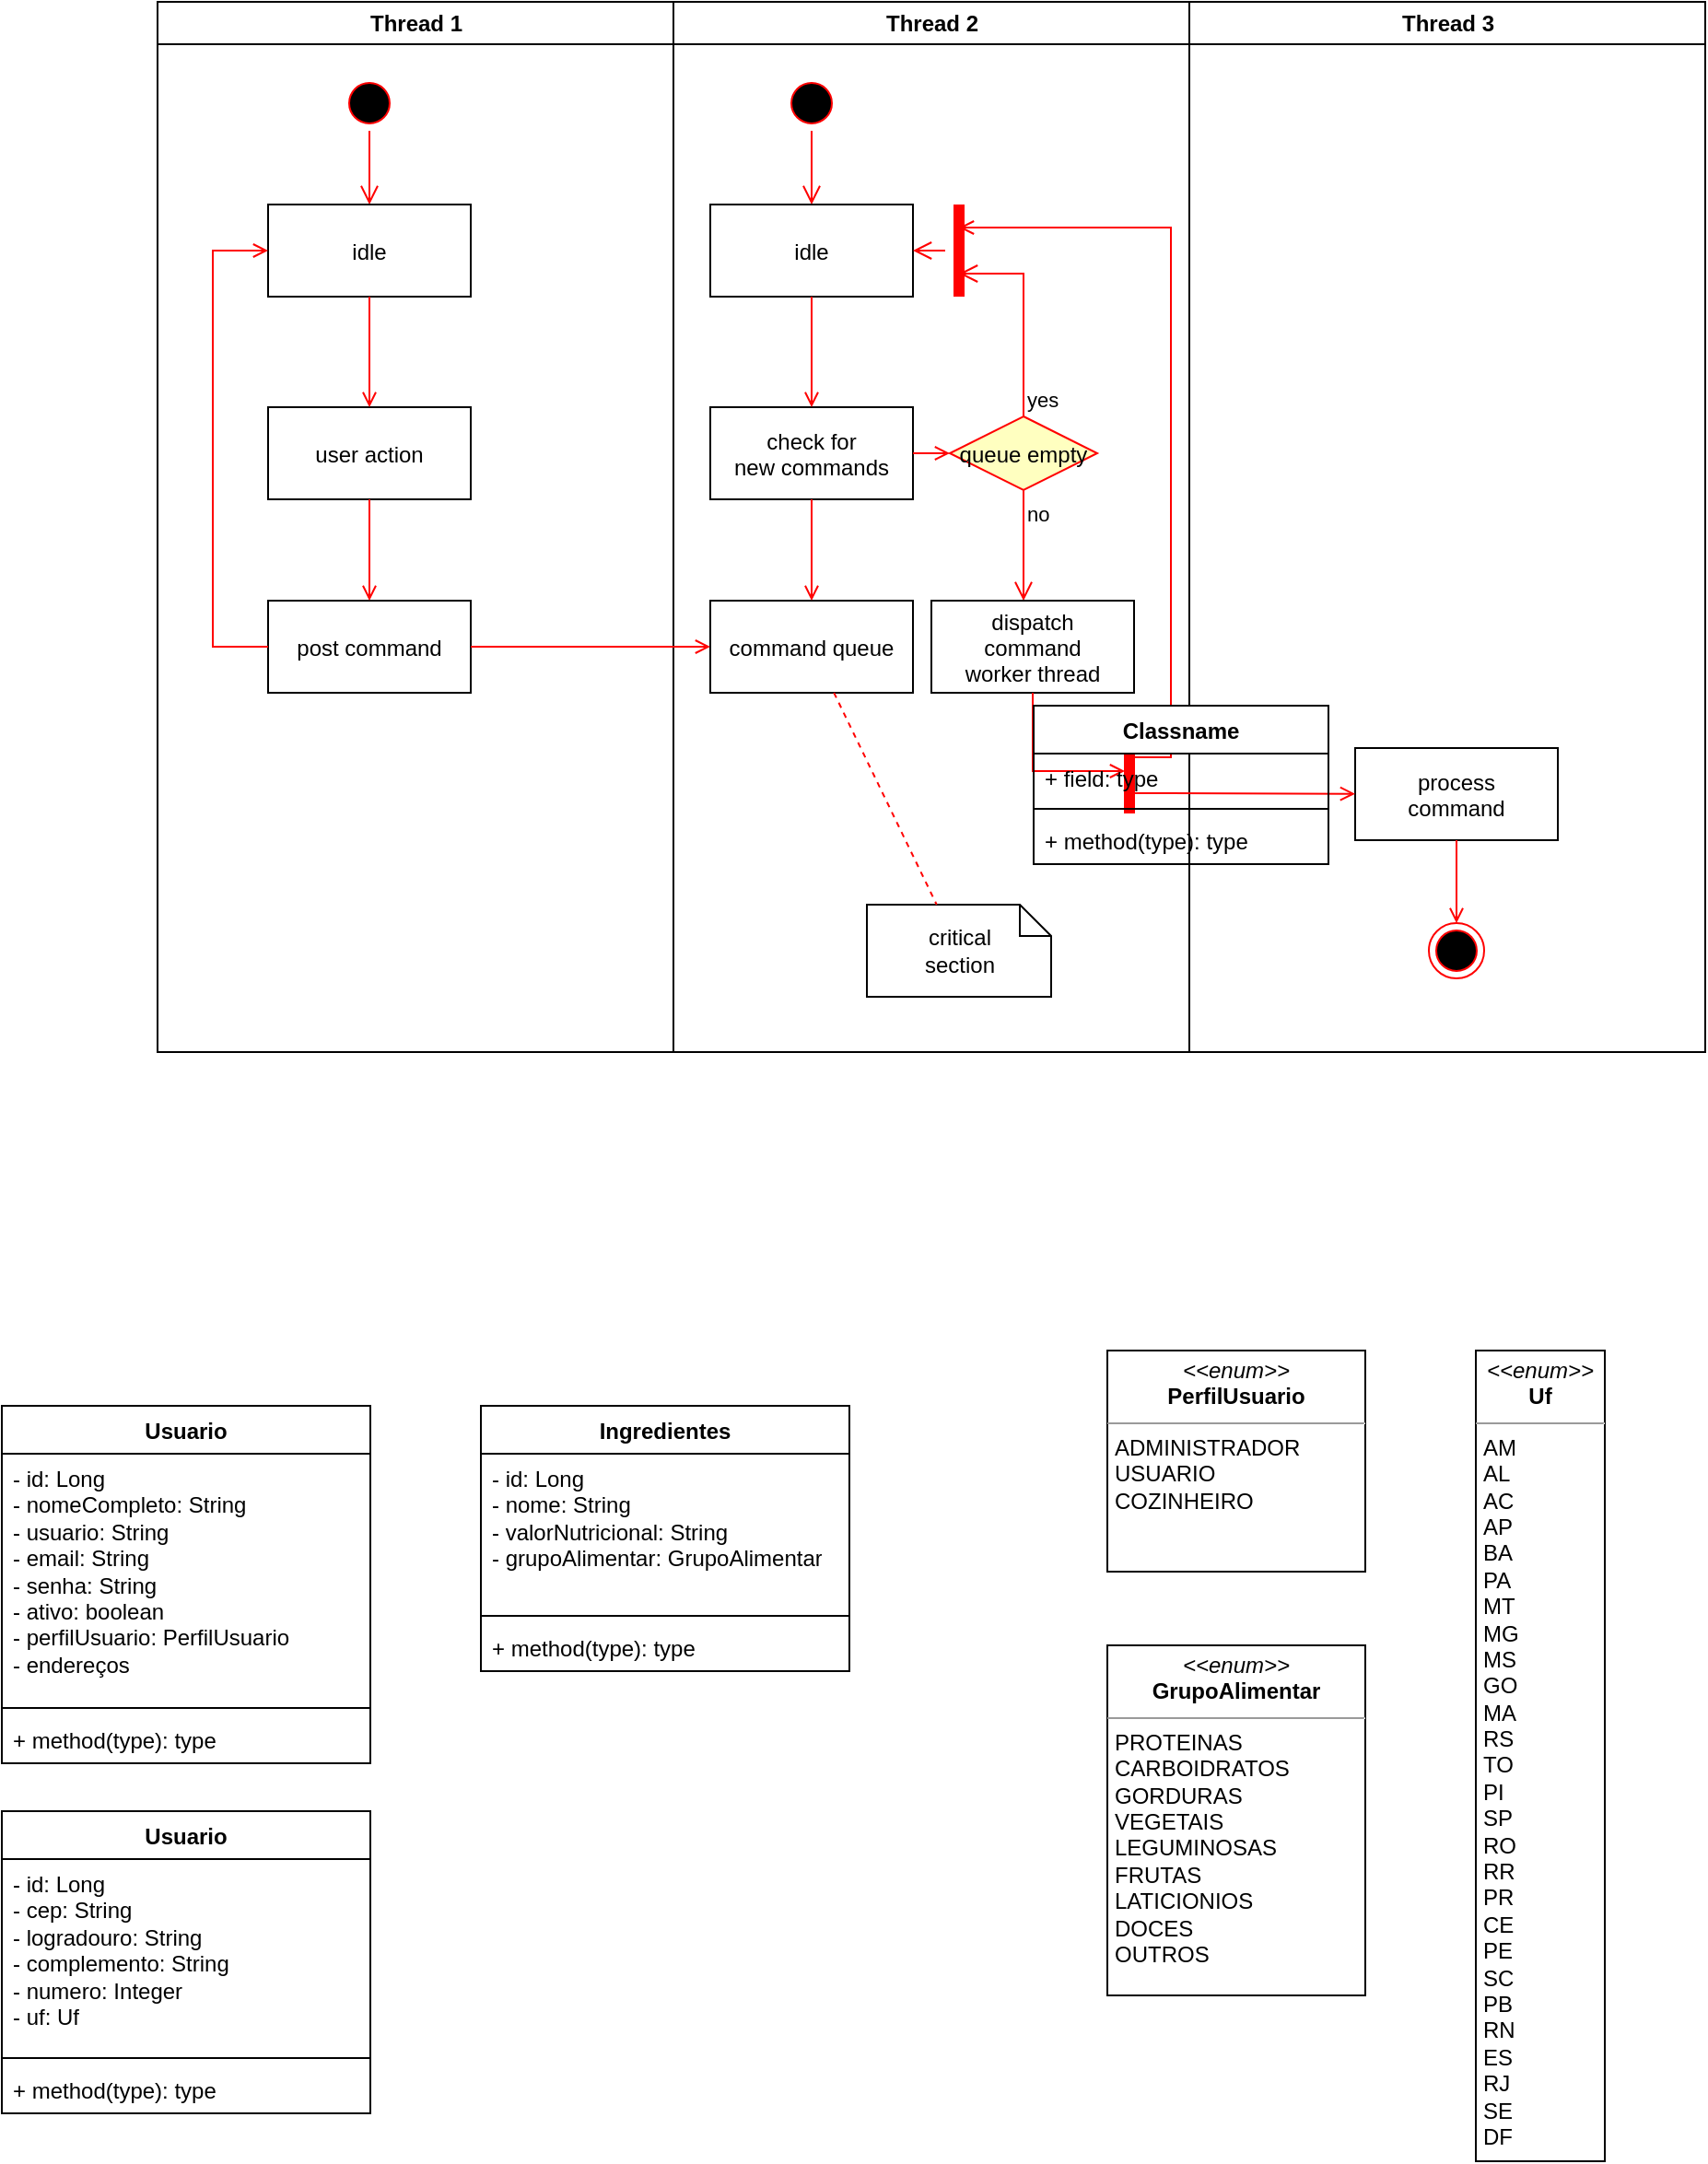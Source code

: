 <mxfile version="22.1.3" type="github">
  <diagram name="Page-1" id="e7e014a7-5840-1c2e-5031-d8a46d1fe8dd">
    <mxGraphModel dx="1500" dy="763" grid="1" gridSize="10" guides="1" tooltips="1" connect="1" arrows="1" fold="1" page="1" pageScale="1" pageWidth="1169" pageHeight="826" background="none" math="0" shadow="0">
      <root>
        <mxCell id="0" />
        <mxCell id="1" parent="0" />
        <mxCell id="2" value="Thread 1" style="swimlane;whiteSpace=wrap" parent="1" vertex="1">
          <mxGeometry x="164.5" y="128" width="280" height="570" as="geometry" />
        </mxCell>
        <mxCell id="5" value="" style="ellipse;shape=startState;fillColor=#000000;strokeColor=#ff0000;" parent="2" vertex="1">
          <mxGeometry x="100" y="40" width="30" height="30" as="geometry" />
        </mxCell>
        <mxCell id="6" value="" style="edgeStyle=elbowEdgeStyle;elbow=horizontal;verticalAlign=bottom;endArrow=open;endSize=8;strokeColor=#FF0000;endFill=1;rounded=0" parent="2" source="5" target="7" edge="1">
          <mxGeometry x="100" y="40" as="geometry">
            <mxPoint x="115" y="110" as="targetPoint" />
          </mxGeometry>
        </mxCell>
        <mxCell id="7" value="idle" style="" parent="2" vertex="1">
          <mxGeometry x="60" y="110" width="110" height="50" as="geometry" />
        </mxCell>
        <mxCell id="8" value="user action" style="" parent="2" vertex="1">
          <mxGeometry x="60" y="220" width="110" height="50" as="geometry" />
        </mxCell>
        <mxCell id="9" value="" style="endArrow=open;strokeColor=#FF0000;endFill=1;rounded=0" parent="2" source="7" target="8" edge="1">
          <mxGeometry relative="1" as="geometry" />
        </mxCell>
        <mxCell id="10" value="post command" style="" parent="2" vertex="1">
          <mxGeometry x="60" y="325" width="110" height="50" as="geometry" />
        </mxCell>
        <mxCell id="11" value="" style="endArrow=open;strokeColor=#FF0000;endFill=1;rounded=0" parent="2" source="8" target="10" edge="1">
          <mxGeometry relative="1" as="geometry" />
        </mxCell>
        <mxCell id="12" value="" style="edgeStyle=elbowEdgeStyle;elbow=horizontal;strokeColor=#FF0000;endArrow=open;endFill=1;rounded=0" parent="2" source="10" target="7" edge="1">
          <mxGeometry width="100" height="100" relative="1" as="geometry">
            <mxPoint x="160" y="290" as="sourcePoint" />
            <mxPoint x="260" y="190" as="targetPoint" />
            <Array as="points">
              <mxPoint x="30" y="250" />
            </Array>
          </mxGeometry>
        </mxCell>
        <mxCell id="3" value="Thread 2" style="swimlane;whiteSpace=wrap" parent="1" vertex="1">
          <mxGeometry x="444.5" y="128" width="280" height="570" as="geometry" />
        </mxCell>
        <mxCell id="13" value="" style="ellipse;shape=startState;fillColor=#000000;strokeColor=#ff0000;" parent="3" vertex="1">
          <mxGeometry x="60" y="40" width="30" height="30" as="geometry" />
        </mxCell>
        <mxCell id="14" value="" style="edgeStyle=elbowEdgeStyle;elbow=horizontal;verticalAlign=bottom;endArrow=open;endSize=8;strokeColor=#FF0000;endFill=1;rounded=0" parent="3" source="13" target="15" edge="1">
          <mxGeometry x="40" y="20" as="geometry">
            <mxPoint x="55" y="90" as="targetPoint" />
          </mxGeometry>
        </mxCell>
        <mxCell id="15" value="idle" style="" parent="3" vertex="1">
          <mxGeometry x="20" y="110" width="110" height="50" as="geometry" />
        </mxCell>
        <mxCell id="16" value="check for &#xa;new commands" style="" parent="3" vertex="1">
          <mxGeometry x="20" y="220" width="110" height="50" as="geometry" />
        </mxCell>
        <mxCell id="17" value="" style="endArrow=open;strokeColor=#FF0000;endFill=1;rounded=0" parent="3" source="15" target="16" edge="1">
          <mxGeometry relative="1" as="geometry" />
        </mxCell>
        <mxCell id="18" value="command queue" style="" parent="3" vertex="1">
          <mxGeometry x="20" y="325" width="110" height="50" as="geometry" />
        </mxCell>
        <mxCell id="19" value="" style="endArrow=open;strokeColor=#FF0000;endFill=1;rounded=0" parent="3" source="16" target="18" edge="1">
          <mxGeometry relative="1" as="geometry" />
        </mxCell>
        <mxCell id="21" value="queue empty" style="rhombus;fillColor=#ffffc0;strokeColor=#ff0000;" parent="3" vertex="1">
          <mxGeometry x="150" y="225" width="80" height="40" as="geometry" />
        </mxCell>
        <mxCell id="22" value="yes" style="edgeStyle=elbowEdgeStyle;elbow=horizontal;align=left;verticalAlign=bottom;endArrow=open;endSize=8;strokeColor=#FF0000;exitX=0.5;exitY=0;endFill=1;rounded=0;entryX=0.75;entryY=0.5;entryPerimeter=0" parent="3" source="21" target="25" edge="1">
          <mxGeometry x="-1" relative="1" as="geometry">
            <mxPoint x="160" y="150" as="targetPoint" />
            <Array as="points">
              <mxPoint x="190" y="180" />
            </Array>
          </mxGeometry>
        </mxCell>
        <mxCell id="23" value="no" style="edgeStyle=elbowEdgeStyle;elbow=horizontal;align=left;verticalAlign=top;endArrow=open;endSize=8;strokeColor=#FF0000;endFill=1;rounded=0" parent="3" source="21" target="30" edge="1">
          <mxGeometry x="-1" relative="1" as="geometry">
            <mxPoint x="190" y="305" as="targetPoint" />
          </mxGeometry>
        </mxCell>
        <mxCell id="24" value="" style="endArrow=open;strokeColor=#FF0000;endFill=1;rounded=0" parent="3" source="16" target="21" edge="1">
          <mxGeometry relative="1" as="geometry" />
        </mxCell>
        <mxCell id="25" value="" style="shape=line;strokeWidth=6;strokeColor=#ff0000;rotation=90" parent="3" vertex="1">
          <mxGeometry x="130" y="127.5" width="50" height="15" as="geometry" />
        </mxCell>
        <mxCell id="26" value="" style="edgeStyle=elbowEdgeStyle;elbow=horizontal;verticalAlign=bottom;endArrow=open;endSize=8;strokeColor=#FF0000;endFill=1;rounded=0" parent="3" source="25" target="15" edge="1">
          <mxGeometry x="130" y="90" as="geometry">
            <mxPoint x="230" y="140" as="targetPoint" />
          </mxGeometry>
        </mxCell>
        <mxCell id="30" value="dispatch&#xa;command&#xa;worker thread" style="" parent="3" vertex="1">
          <mxGeometry x="140" y="325" width="110" height="50" as="geometry" />
        </mxCell>
        <mxCell id="31" value="critical&#xa;section" style="shape=note;whiteSpace=wrap;size=17" parent="3" vertex="1">
          <mxGeometry x="105" y="490" width="100" height="50" as="geometry" />
        </mxCell>
        <mxCell id="32" value="" style="endArrow=none;strokeColor=#FF0000;endFill=0;rounded=0;dashed=1" parent="3" source="18" target="31" edge="1">
          <mxGeometry relative="1" as="geometry" />
        </mxCell>
        <mxCell id="34" value="" style="whiteSpace=wrap;strokeColor=#FF0000;fillColor=#FF0000" parent="3" vertex="1">
          <mxGeometry x="245" y="395" width="5" height="45" as="geometry" />
        </mxCell>
        <mxCell id="41" value="" style="edgeStyle=elbowEdgeStyle;elbow=horizontal;entryX=0;entryY=0.5;strokeColor=#FF0000;endArrow=open;endFill=1;rounded=0" parent="3" source="30" target="34" edge="1">
          <mxGeometry width="100" height="100" relative="1" as="geometry">
            <mxPoint x="60" y="480" as="sourcePoint" />
            <mxPoint x="160" y="380" as="targetPoint" />
            <Array as="points">
              <mxPoint x="195" y="400" />
            </Array>
          </mxGeometry>
        </mxCell>
        <mxCell id="4" value="Thread 3" style="swimlane;whiteSpace=wrap" parent="1" vertex="1">
          <mxGeometry x="724.5" y="128" width="280" height="570" as="geometry" />
        </mxCell>
        <mxCell id="33" value="process&#xa;command" style="" parent="4" vertex="1">
          <mxGeometry x="90" y="405" width="110" height="50" as="geometry" />
        </mxCell>
        <mxCell id="35" value="" style="edgeStyle=elbowEdgeStyle;elbow=horizontal;strokeColor=#FF0000;endArrow=open;endFill=1;rounded=0;entryX=0.25;entryY=0.5;entryPerimeter=0" parent="4" target="25" edge="1">
          <mxGeometry width="100" height="100" relative="1" as="geometry">
            <mxPoint x="-30" y="410" as="sourcePoint" />
            <mxPoint x="-120" y="120" as="targetPoint" />
            <Array as="points">
              <mxPoint x="-10" y="135" />
            </Array>
          </mxGeometry>
        </mxCell>
        <mxCell id="37" value="" style="edgeStyle=none;strokeColor=#FF0000;endArrow=open;endFill=1;rounded=0" parent="4" target="33" edge="1">
          <mxGeometry width="100" height="100" relative="1" as="geometry">
            <mxPoint x="-30" y="429.5" as="sourcePoint" />
            <mxPoint x="90" y="429.5" as="targetPoint" />
          </mxGeometry>
        </mxCell>
        <mxCell id="38" value="" style="ellipse;shape=endState;fillColor=#000000;strokeColor=#ff0000" parent="4" vertex="1">
          <mxGeometry x="130" y="500" width="30" height="30" as="geometry" />
        </mxCell>
        <mxCell id="39" value="" style="endArrow=open;strokeColor=#FF0000;endFill=1;rounded=0" parent="4" source="33" target="38" edge="1">
          <mxGeometry relative="1" as="geometry" />
        </mxCell>
        <mxCell id="20" value="" style="endArrow=open;strokeColor=#FF0000;endFill=1;rounded=0" parent="1" source="10" target="18" edge="1">
          <mxGeometry relative="1" as="geometry" />
        </mxCell>
        <mxCell id="Ww6VNt_8pFpvYCyrklKL-41" value="Classname" style="swimlane;fontStyle=1;align=center;verticalAlign=top;childLayout=stackLayout;horizontal=1;startSize=26;horizontalStack=0;resizeParent=1;resizeParentMax=0;resizeLast=0;collapsible=1;marginBottom=0;whiteSpace=wrap;html=1;" parent="1" vertex="1">
          <mxGeometry x="640" y="510" width="160" height="86" as="geometry" />
        </mxCell>
        <mxCell id="Ww6VNt_8pFpvYCyrklKL-42" value="+ field: type" style="text;strokeColor=none;fillColor=none;align=left;verticalAlign=top;spacingLeft=4;spacingRight=4;overflow=hidden;rotatable=0;points=[[0,0.5],[1,0.5]];portConstraint=eastwest;whiteSpace=wrap;html=1;" parent="Ww6VNt_8pFpvYCyrklKL-41" vertex="1">
          <mxGeometry y="26" width="160" height="26" as="geometry" />
        </mxCell>
        <mxCell id="Ww6VNt_8pFpvYCyrklKL-43" value="" style="line;strokeWidth=1;fillColor=none;align=left;verticalAlign=middle;spacingTop=-1;spacingLeft=3;spacingRight=3;rotatable=0;labelPosition=right;points=[];portConstraint=eastwest;strokeColor=inherit;" parent="Ww6VNt_8pFpvYCyrklKL-41" vertex="1">
          <mxGeometry y="52" width="160" height="8" as="geometry" />
        </mxCell>
        <mxCell id="Ww6VNt_8pFpvYCyrklKL-44" value="+ method(type): type" style="text;strokeColor=none;fillColor=none;align=left;verticalAlign=top;spacingLeft=4;spacingRight=4;overflow=hidden;rotatable=0;points=[[0,0.5],[1,0.5]];portConstraint=eastwest;whiteSpace=wrap;html=1;" parent="Ww6VNt_8pFpvYCyrklKL-41" vertex="1">
          <mxGeometry y="60" width="160" height="26" as="geometry" />
        </mxCell>
        <mxCell id="Ww6VNt_8pFpvYCyrklKL-45" value="Usuario" style="swimlane;fontStyle=1;align=center;verticalAlign=top;childLayout=stackLayout;horizontal=1;startSize=26;horizontalStack=0;resizeParent=1;resizeParentMax=0;resizeLast=0;collapsible=1;marginBottom=0;whiteSpace=wrap;html=1;" parent="1" vertex="1">
          <mxGeometry x="80" y="890" width="200" height="194" as="geometry">
            <mxRectangle x="80" y="890" width="90" height="30" as="alternateBounds" />
          </mxGeometry>
        </mxCell>
        <mxCell id="Ww6VNt_8pFpvYCyrklKL-46" value="- id: Long&lt;br&gt;- nomeCompleto: String&lt;br&gt;- usuario: String&lt;br&gt;- email: String&lt;br&gt;- senha: String&lt;br&gt;- ativo: boolean&lt;br&gt;- perfilUsuario:&amp;nbsp;PerfilUsuario&lt;br&gt;- endereços" style="text;strokeColor=none;fillColor=none;align=left;verticalAlign=top;spacingLeft=4;spacingRight=4;overflow=hidden;rotatable=0;points=[[0,0.5],[1,0.5]];portConstraint=eastwest;whiteSpace=wrap;html=1;" parent="Ww6VNt_8pFpvYCyrklKL-45" vertex="1">
          <mxGeometry y="26" width="200" height="134" as="geometry" />
        </mxCell>
        <mxCell id="Ww6VNt_8pFpvYCyrklKL-47" value="" style="line;strokeWidth=1;fillColor=none;align=left;verticalAlign=middle;spacingTop=-1;spacingLeft=3;spacingRight=3;rotatable=0;labelPosition=right;points=[];portConstraint=eastwest;strokeColor=inherit;" parent="Ww6VNt_8pFpvYCyrklKL-45" vertex="1">
          <mxGeometry y="160" width="200" height="8" as="geometry" />
        </mxCell>
        <mxCell id="Ww6VNt_8pFpvYCyrklKL-48" value="+ method(type): type" style="text;strokeColor=none;fillColor=none;align=left;verticalAlign=top;spacingLeft=4;spacingRight=4;overflow=hidden;rotatable=0;points=[[0,0.5],[1,0.5]];portConstraint=eastwest;whiteSpace=wrap;html=1;" parent="Ww6VNt_8pFpvYCyrklKL-45" vertex="1">
          <mxGeometry y="168" width="200" height="26" as="geometry" />
        </mxCell>
        <mxCell id="TmeQhPRX9ULFjZh1G77B-55" value="&lt;p style=&quot;margin:0px;margin-top:4px;text-align:center;&quot;&gt;&lt;i&gt;&amp;lt;&amp;lt;enum&amp;gt;&amp;gt;&lt;/i&gt;&lt;br&gt;&lt;b&gt;PerfilUsuario&lt;/b&gt;&lt;/p&gt;&lt;hr size=&quot;1&quot;&gt;&lt;p style=&quot;margin:0px;margin-left:4px;&quot;&gt;ADMINISTRADOR&lt;/p&gt;&lt;p style=&quot;margin:0px;margin-left:4px;&quot;&gt;USUARIO&lt;/p&gt;&lt;p style=&quot;margin:0px;margin-left:4px;&quot;&gt;COZINHEIRO&lt;/p&gt;&lt;p style=&quot;margin:0px;margin-left:4px;&quot;&gt;&lt;br&gt;&lt;/p&gt;&lt;p style=&quot;margin:0px;margin-left:4px;&quot;&gt;&lt;br&gt;&lt;/p&gt;" style="verticalAlign=top;align=left;overflow=fill;fontSize=12;fontFamily=Helvetica;html=1;whiteSpace=wrap;container=0;noLabel=0;portConstraintRotation=0;" vertex="1" parent="1">
          <mxGeometry x="680" y="860" width="140" height="120" as="geometry">
            <mxRectangle x="360" y="870" width="150" height="130" as="alternateBounds" />
          </mxGeometry>
        </mxCell>
        <mxCell id="TmeQhPRX9ULFjZh1G77B-68" style="edgeStyle=orthogonalEdgeStyle;rounded=0;orthogonalLoop=1;jettySize=auto;html=1;strokeColor=none;" edge="1" parent="1" source="Ww6VNt_8pFpvYCyrklKL-46" target="TmeQhPRX9ULFjZh1G77B-55">
          <mxGeometry relative="1" as="geometry" />
        </mxCell>
        <mxCell id="TmeQhPRX9ULFjZh1G77B-71" value="Ingredientes" style="swimlane;fontStyle=1;align=center;verticalAlign=top;childLayout=stackLayout;horizontal=1;startSize=26;horizontalStack=0;resizeParent=1;resizeParentMax=0;resizeLast=0;collapsible=1;marginBottom=0;whiteSpace=wrap;html=1;" vertex="1" parent="1">
          <mxGeometry x="340" y="890" width="200" height="144" as="geometry">
            <mxRectangle x="80" y="890" width="90" height="30" as="alternateBounds" />
          </mxGeometry>
        </mxCell>
        <mxCell id="TmeQhPRX9ULFjZh1G77B-72" value="- id: Long&lt;br&gt;- nome: String&lt;br&gt;- valorNutricional: String&lt;br&gt;- grupoAlimentar: GrupoAlimentar" style="text;strokeColor=none;fillColor=none;align=left;verticalAlign=top;spacingLeft=4;spacingRight=4;overflow=hidden;rotatable=0;points=[[0,0.5],[1,0.5]];portConstraint=eastwest;whiteSpace=wrap;html=1;" vertex="1" parent="TmeQhPRX9ULFjZh1G77B-71">
          <mxGeometry y="26" width="200" height="84" as="geometry" />
        </mxCell>
        <mxCell id="TmeQhPRX9ULFjZh1G77B-73" value="" style="line;strokeWidth=1;fillColor=none;align=left;verticalAlign=middle;spacingTop=-1;spacingLeft=3;spacingRight=3;rotatable=0;labelPosition=right;points=[];portConstraint=eastwest;strokeColor=inherit;" vertex="1" parent="TmeQhPRX9ULFjZh1G77B-71">
          <mxGeometry y="110" width="200" height="8" as="geometry" />
        </mxCell>
        <mxCell id="TmeQhPRX9ULFjZh1G77B-74" value="+ method(type): type" style="text;strokeColor=none;fillColor=none;align=left;verticalAlign=top;spacingLeft=4;spacingRight=4;overflow=hidden;rotatable=0;points=[[0,0.5],[1,0.5]];portConstraint=eastwest;whiteSpace=wrap;html=1;" vertex="1" parent="TmeQhPRX9ULFjZh1G77B-71">
          <mxGeometry y="118" width="200" height="26" as="geometry" />
        </mxCell>
        <mxCell id="TmeQhPRX9ULFjZh1G77B-76" value="&lt;p style=&quot;margin:0px;margin-top:4px;text-align:center;&quot;&gt;&lt;i&gt;&amp;lt;&amp;lt;enum&amp;gt;&amp;gt;&lt;/i&gt;&lt;br&gt;&lt;b&gt;GrupoAlimentar&lt;/b&gt;&lt;/p&gt;&lt;hr size=&quot;1&quot;&gt;&lt;p style=&quot;margin:0px;margin-left:4px;&quot;&gt;PROTEINAS&lt;/p&gt;&lt;p style=&quot;margin:0px;margin-left:4px;&quot;&gt;CARBOIDRATOS&lt;/p&gt;&lt;p style=&quot;margin:0px;margin-left:4px;&quot;&gt;GORDURAS&lt;/p&gt;&lt;p style=&quot;margin:0px;margin-left:4px;&quot;&gt;VEGETAIS&lt;/p&gt;&lt;p style=&quot;margin:0px;margin-left:4px;&quot;&gt;LEGUMINOSAS&lt;/p&gt;&lt;p style=&quot;margin:0px;margin-left:4px;&quot;&gt;FRUTAS&lt;/p&gt;&lt;p style=&quot;margin:0px;margin-left:4px;&quot;&gt;LATICIONIOS&lt;/p&gt;&lt;p style=&quot;margin:0px;margin-left:4px;&quot;&gt;DOCES&lt;/p&gt;&lt;p style=&quot;margin:0px;margin-left:4px;&quot;&gt;OUTROS&lt;/p&gt;" style="verticalAlign=top;align=left;overflow=fill;fontSize=12;fontFamily=Helvetica;html=1;whiteSpace=wrap;container=0;noLabel=0;portConstraintRotation=0;" vertex="1" parent="1">
          <mxGeometry x="680" y="1020" width="140" height="190" as="geometry">
            <mxRectangle x="360" y="870" width="150" height="130" as="alternateBounds" />
          </mxGeometry>
        </mxCell>
        <mxCell id="TmeQhPRX9ULFjZh1G77B-77" value="Usuario" style="swimlane;fontStyle=1;align=center;verticalAlign=top;childLayout=stackLayout;horizontal=1;startSize=26;horizontalStack=0;resizeParent=1;resizeParentMax=0;resizeLast=0;collapsible=1;marginBottom=0;whiteSpace=wrap;html=1;" vertex="1" parent="1">
          <mxGeometry x="80" y="1110" width="200" height="164" as="geometry">
            <mxRectangle x="80" y="890" width="90" height="30" as="alternateBounds" />
          </mxGeometry>
        </mxCell>
        <mxCell id="TmeQhPRX9ULFjZh1G77B-78" value="- id: Long&lt;br&gt;- cep: String&lt;br&gt;- logradouro: String&lt;br&gt;- complemento: String&lt;br&gt;- numero: Integer&lt;br&gt;- uf: Uf" style="text;strokeColor=none;fillColor=none;align=left;verticalAlign=top;spacingLeft=4;spacingRight=4;overflow=hidden;rotatable=0;points=[[0,0.5],[1,0.5]];portConstraint=eastwest;whiteSpace=wrap;html=1;" vertex="1" parent="TmeQhPRX9ULFjZh1G77B-77">
          <mxGeometry y="26" width="200" height="104" as="geometry" />
        </mxCell>
        <mxCell id="TmeQhPRX9ULFjZh1G77B-79" value="" style="line;strokeWidth=1;fillColor=none;align=left;verticalAlign=middle;spacingTop=-1;spacingLeft=3;spacingRight=3;rotatable=0;labelPosition=right;points=[];portConstraint=eastwest;strokeColor=inherit;" vertex="1" parent="TmeQhPRX9ULFjZh1G77B-77">
          <mxGeometry y="130" width="200" height="8" as="geometry" />
        </mxCell>
        <mxCell id="TmeQhPRX9ULFjZh1G77B-80" value="+ method(type): type" style="text;strokeColor=none;fillColor=none;align=left;verticalAlign=top;spacingLeft=4;spacingRight=4;overflow=hidden;rotatable=0;points=[[0,0.5],[1,0.5]];portConstraint=eastwest;whiteSpace=wrap;html=1;" vertex="1" parent="TmeQhPRX9ULFjZh1G77B-77">
          <mxGeometry y="138" width="200" height="26" as="geometry" />
        </mxCell>
        <mxCell id="TmeQhPRX9ULFjZh1G77B-85" value="&lt;p style=&quot;margin:0px;margin-top:4px;text-align:center;&quot;&gt;&lt;i&gt;&amp;lt;&amp;lt;enum&amp;gt;&amp;gt;&lt;/i&gt;&lt;br&gt;&lt;b&gt;Uf&lt;/b&gt;&lt;/p&gt;&lt;hr size=&quot;1&quot;&gt;&lt;p style=&quot;margin:0px;margin-left:4px;&quot;&gt;AM&lt;/p&gt;&lt;p style=&quot;margin:0px;margin-left:4px;&quot;&gt;AL&lt;/p&gt;&lt;p style=&quot;margin:0px;margin-left:4px;&quot;&gt;AC&lt;/p&gt;&lt;p style=&quot;margin:0px;margin-left:4px;&quot;&gt;AP&lt;/p&gt;&lt;p style=&quot;margin:0px;margin-left:4px;&quot;&gt;BA&lt;/p&gt;&lt;p style=&quot;margin:0px;margin-left:4px;&quot;&gt;PA&lt;/p&gt;&lt;p style=&quot;margin:0px;margin-left:4px;&quot;&gt;MT&lt;/p&gt;&lt;p style=&quot;margin:0px;margin-left:4px;&quot;&gt;MG&lt;/p&gt;&lt;p style=&quot;margin:0px;margin-left:4px;&quot;&gt;MS&lt;/p&gt;&lt;p style=&quot;margin:0px;margin-left:4px;&quot;&gt;GO&lt;/p&gt;&lt;p style=&quot;margin:0px;margin-left:4px;&quot;&gt;MA&lt;/p&gt;&lt;p style=&quot;margin:0px;margin-left:4px;&quot;&gt;RS&lt;/p&gt;&lt;p style=&quot;margin:0px;margin-left:4px;&quot;&gt;TO&lt;/p&gt;&lt;p style=&quot;margin:0px;margin-left:4px;&quot;&gt;PI&lt;/p&gt;&lt;p style=&quot;margin:0px;margin-left:4px;&quot;&gt;SP&lt;/p&gt;&lt;p style=&quot;margin:0px;margin-left:4px;&quot;&gt;RO&lt;/p&gt;&lt;p style=&quot;margin:0px;margin-left:4px;&quot;&gt;RR&lt;/p&gt;&lt;p style=&quot;margin:0px;margin-left:4px;&quot;&gt;PR&lt;/p&gt;&lt;p style=&quot;margin:0px;margin-left:4px;&quot;&gt;CE&lt;/p&gt;&lt;p style=&quot;margin:0px;margin-left:4px;&quot;&gt;PE&lt;/p&gt;&lt;p style=&quot;margin:0px;margin-left:4px;&quot;&gt;SC&lt;/p&gt;&lt;p style=&quot;margin:0px;margin-left:4px;&quot;&gt;PB&lt;/p&gt;&lt;p style=&quot;margin:0px;margin-left:4px;&quot;&gt;RN&lt;/p&gt;&lt;p style=&quot;margin:0px;margin-left:4px;&quot;&gt;ES&lt;/p&gt;&lt;p style=&quot;margin:0px;margin-left:4px;&quot;&gt;RJ&lt;/p&gt;&lt;p style=&quot;margin:0px;margin-left:4px;&quot;&gt;SE&lt;/p&gt;&lt;p style=&quot;margin:0px;margin-left:4px;&quot;&gt;DF&lt;/p&gt;" style="verticalAlign=top;align=left;overflow=fill;fontSize=12;fontFamily=Helvetica;html=1;whiteSpace=wrap;container=0;noLabel=0;portConstraintRotation=0;" vertex="1" parent="1">
          <mxGeometry x="880" y="860" width="70" height="440" as="geometry">
            <mxRectangle x="360" y="870" width="150" height="130" as="alternateBounds" />
          </mxGeometry>
        </mxCell>
      </root>
    </mxGraphModel>
  </diagram>
</mxfile>
